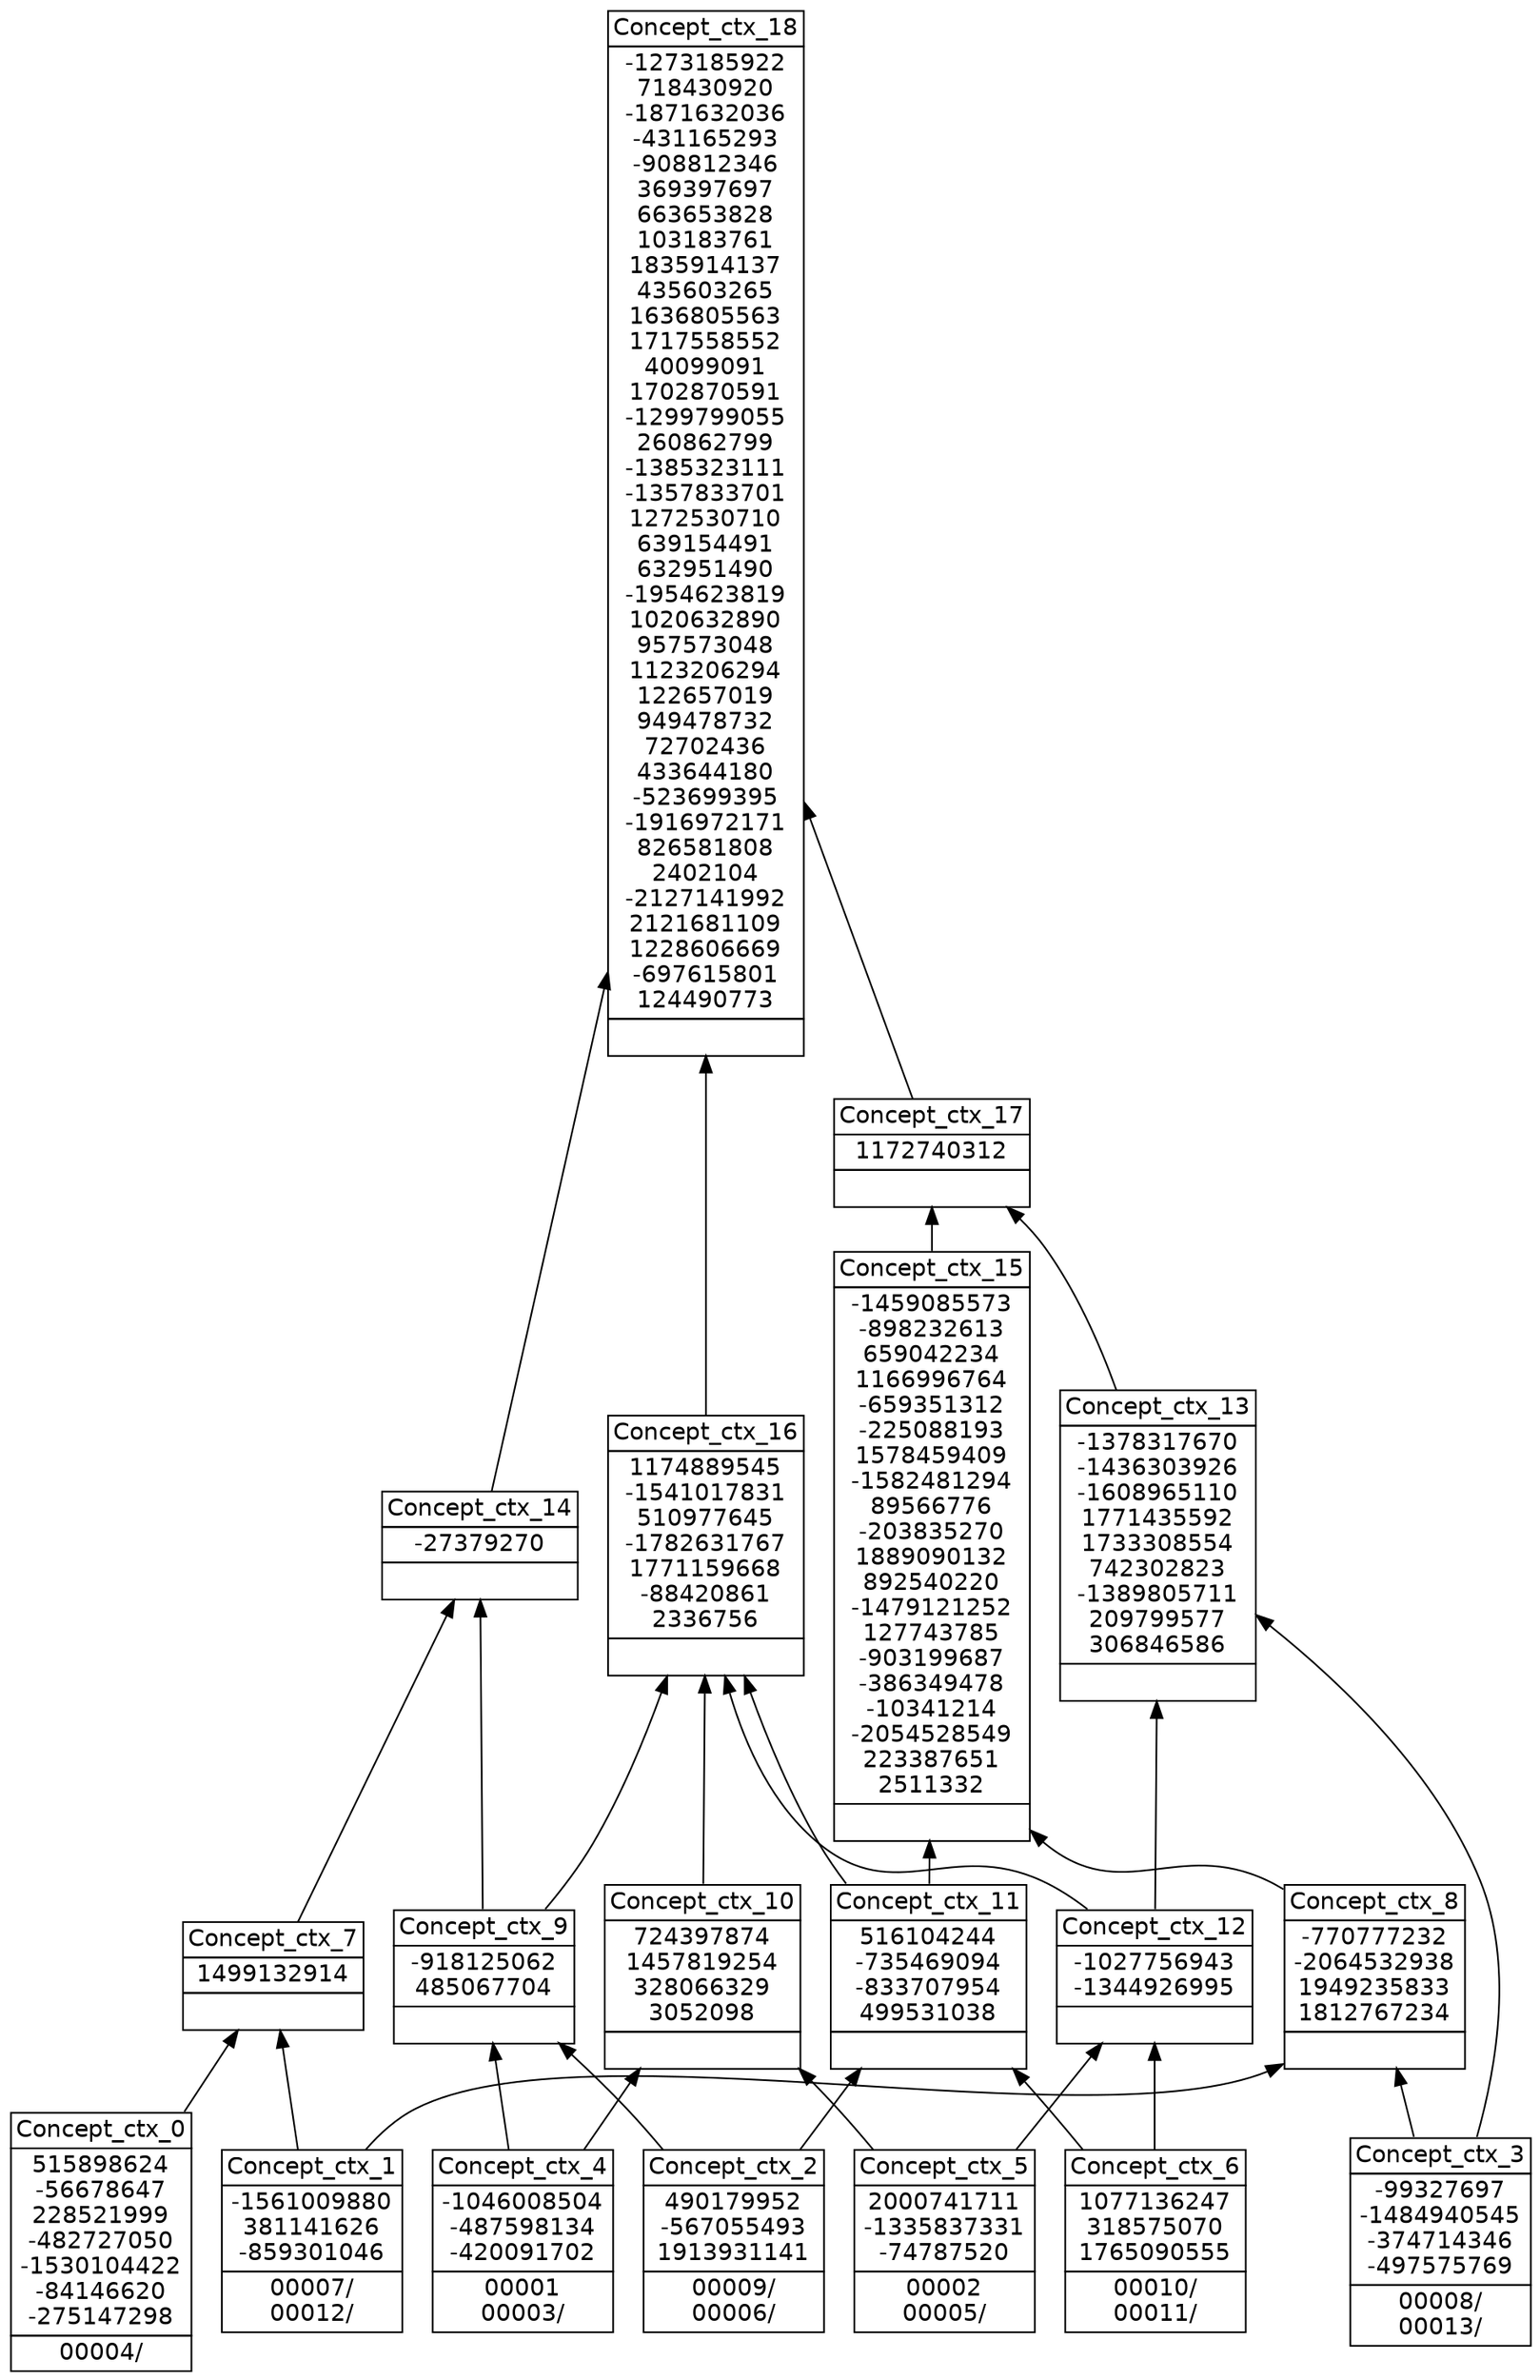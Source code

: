 digraph G { 
	rankdir=BT;
	margin=0;
	node [margin="0.03,0.03",fontname="DejaVu Sans"];
	ranksep=0.3;
	nodesep=0.2;
//graph[label="name:ctx,concept number:19,object number:13,attribute number:119"
29 [shape=none,label=<<table border="0" cellborder="1" cellspacing="0" port="p"><tr><td>Concept_ctx_0</td></tr><tr><td>515898624<br/>-56678647<br/>228521999<br/>-482727050<br/>-1530104422<br/>-84146620<br/>-275147298<br/></td></tr><tr><td>00004/<br/></td></tr></table>>];
21 [shape=none,label=<<table border="0" cellborder="1" cellspacing="0" port="p"><tr><td>Concept_ctx_4</td></tr><tr><td>-1046008504<br/>-487598134<br/>-420091702<br/></td></tr><tr><td>00001<br/>00003/<br/></td></tr></table>>];
26 [shape=none,label=<<table border="0" cellborder="1" cellspacing="0" port="p"><tr><td>Concept_ctx_5</td></tr><tr><td>2000741711<br/>-1335837331<br/>-74787520<br/></td></tr><tr><td>00002<br/>00005/<br/></td></tr></table>>];
32 [shape=none,label=<<table border="0" cellborder="1" cellspacing="0" port="p"><tr><td>Concept_ctx_2</td></tr><tr><td>490179952<br/>-567055493<br/>1913931141<br/></td></tr><tr><td>00009/<br/>00006/<br/></td></tr></table>>];
34 [shape=none,label=<<table border="0" cellborder="1" cellspacing="0" port="p"><tr><td>Concept_ctx_1</td></tr><tr><td>-1561009880<br/>381141626<br/>-859301046<br/></td></tr><tr><td>00007/<br/>00012/<br/></td></tr></table>>];
36 [shape=none,label=<<table border="0" cellborder="1" cellspacing="0" port="p"><tr><td>Concept_ctx_3</td></tr><tr><td>-99327697<br/>-1484940545<br/>-374714346<br/>-497575769<br/></td></tr><tr><td>00008/<br/>00013/<br/></td></tr></table>>];
37 [shape=none,label=<<table border="0" cellborder="1" cellspacing="0" port="p"><tr><td>Concept_ctx_6</td></tr><tr><td>1077136247<br/>318575070<br/>1765090555<br/></td></tr><tr><td>00010/<br/>00011/<br/></td></tr></table>>];
30 [shape=none,label=<<table border="0" cellborder="1" cellspacing="0" port="p"><tr><td>Concept_ctx_7</td></tr><tr><td>1499132914<br/></td></tr><tr><td><br/></td></tr></table>>];
22 [shape=none,label=<<table border="0" cellborder="1" cellspacing="0" port="p"><tr><td>Concept_ctx_10</td></tr><tr><td>724397874<br/>1457819254<br/>328066329<br/>3052098<br/></td></tr><tr><td><br/></td></tr></table>>];
23 [shape=none,label=<<table border="0" cellborder="1" cellspacing="0" port="p"><tr><td>Concept_ctx_9</td></tr><tr><td>-918125062<br/>485067704<br/></td></tr><tr><td><br/></td></tr></table>>];
27 [shape=none,label=<<table border="0" cellborder="1" cellspacing="0" port="p"><tr><td>Concept_ctx_12</td></tr><tr><td>-1027756943<br/>-1344926995<br/></td></tr><tr><td><br/></td></tr></table>>];
33 [shape=none,label=<<table border="0" cellborder="1" cellspacing="0" port="p"><tr><td>Concept_ctx_11</td></tr><tr><td>516104244<br/>-735469094<br/>-833707954<br/>499531038<br/></td></tr><tr><td><br/></td></tr></table>>];
35 [shape=none,label=<<table border="0" cellborder="1" cellspacing="0" port="p"><tr><td>Concept_ctx_8</td></tr><tr><td>-770777232<br/>-2064532938<br/>1949235833<br/>1812767234<br/></td></tr><tr><td><br/></td></tr></table>>];
25 [shape=none,label=<<table border="0" cellborder="1" cellspacing="0" port="p"><tr><td>Concept_ctx_13</td></tr><tr><td>-1378317670<br/>-1436303926<br/>-1608965110<br/>1771435592<br/>1733308554<br/>742302823<br/>-1389805711<br/>209799577<br/>306846586<br/></td></tr><tr><td><br/></td></tr></table>>];
24 [shape=none,label=<<table border="0" cellborder="1" cellspacing="0" port="p"><tr><td>Concept_ctx_14</td></tr><tr><td>-27379270<br/></td></tr><tr><td><br/></td></tr></table>>];
20 [shape=none,label=<<table border="0" cellborder="1" cellspacing="0" port="p"><tr><td>Concept_ctx_16</td></tr><tr><td>1174889545<br/>-1541017831<br/>510977645<br/>-1782631767<br/>1771159668<br/>-88420861<br/>2336756<br/></td></tr><tr><td><br/></td></tr></table>>];
31 [shape=none,label=<<table border="0" cellborder="1" cellspacing="0" port="p"><tr><td>Concept_ctx_15</td></tr><tr><td>-1459085573<br/>-898232613<br/>659042234<br/>1166996764<br/>-659351312<br/>-225088193<br/>1578459409<br/>-1582481294<br/>89566776<br/>-203835270<br/>1889090132<br/>892540220<br/>-1479121252<br/>127743785<br/>-903199687<br/>-386349478<br/>-10341214<br/>-2054528549<br/>223387651<br/>2511332<br/></td></tr><tr><td><br/></td></tr></table>>];
28 [shape=none,label=<<table border="0" cellborder="1" cellspacing="0" port="p"><tr><td>Concept_ctx_17</td></tr><tr><td>1172740312<br/></td></tr><tr><td><br/></td></tr></table>>];
19 [shape=none,label=<<table border="0" cellborder="1" cellspacing="0" port="p"><tr><td>Concept_ctx_18</td></tr><tr><td>-1273185922<br/>718430920<br/>-1871632036<br/>-431165293<br/>-908812346<br/>369397697<br/>663653828<br/>103183761<br/>1835914137<br/>435603265<br/>1636805563<br/>1717558552<br/>40099091<br/>1702870591<br/>-1299799055<br/>260862799<br/>-1385323111<br/>-1357833701<br/>1272530710<br/>639154491<br/>632951490<br/>-1954623819<br/>1020632890<br/>957573048<br/>1123206294<br/>122657019<br/>949478732<br/>72702436<br/>433644180<br/>-523699395<br/>-1916972171<br/>826581808<br/>2402104<br/>-2127141992<br/>2121681109<br/>1228606669<br/>-697615801<br/>124490773<br/></td></tr><tr><td><br/></td></tr></table>>];
	29:p -> 30:p
	34:p -> 30:p
	26:p -> 22:p
	21:p -> 22:p
	32:p -> 23:p
	21:p -> 23:p
	26:p -> 27:p
	37:p -> 27:p
	32:p -> 33:p
	37:p -> 33:p
	34:p -> 35:p
	36:p -> 35:p
	36:p -> 25:p
	27:p -> 25:p
	23:p -> 24:p
	30:p -> 24:p
	23:p -> 20:p
	22:p -> 20:p
	27:p -> 20:p
	33:p -> 20:p
	35:p -> 31:p
	33:p -> 31:p
	31:p -> 28:p
	25:p -> 28:p
	24:p -> 19:p
	20:p -> 19:p
	28:p -> 19:p
}